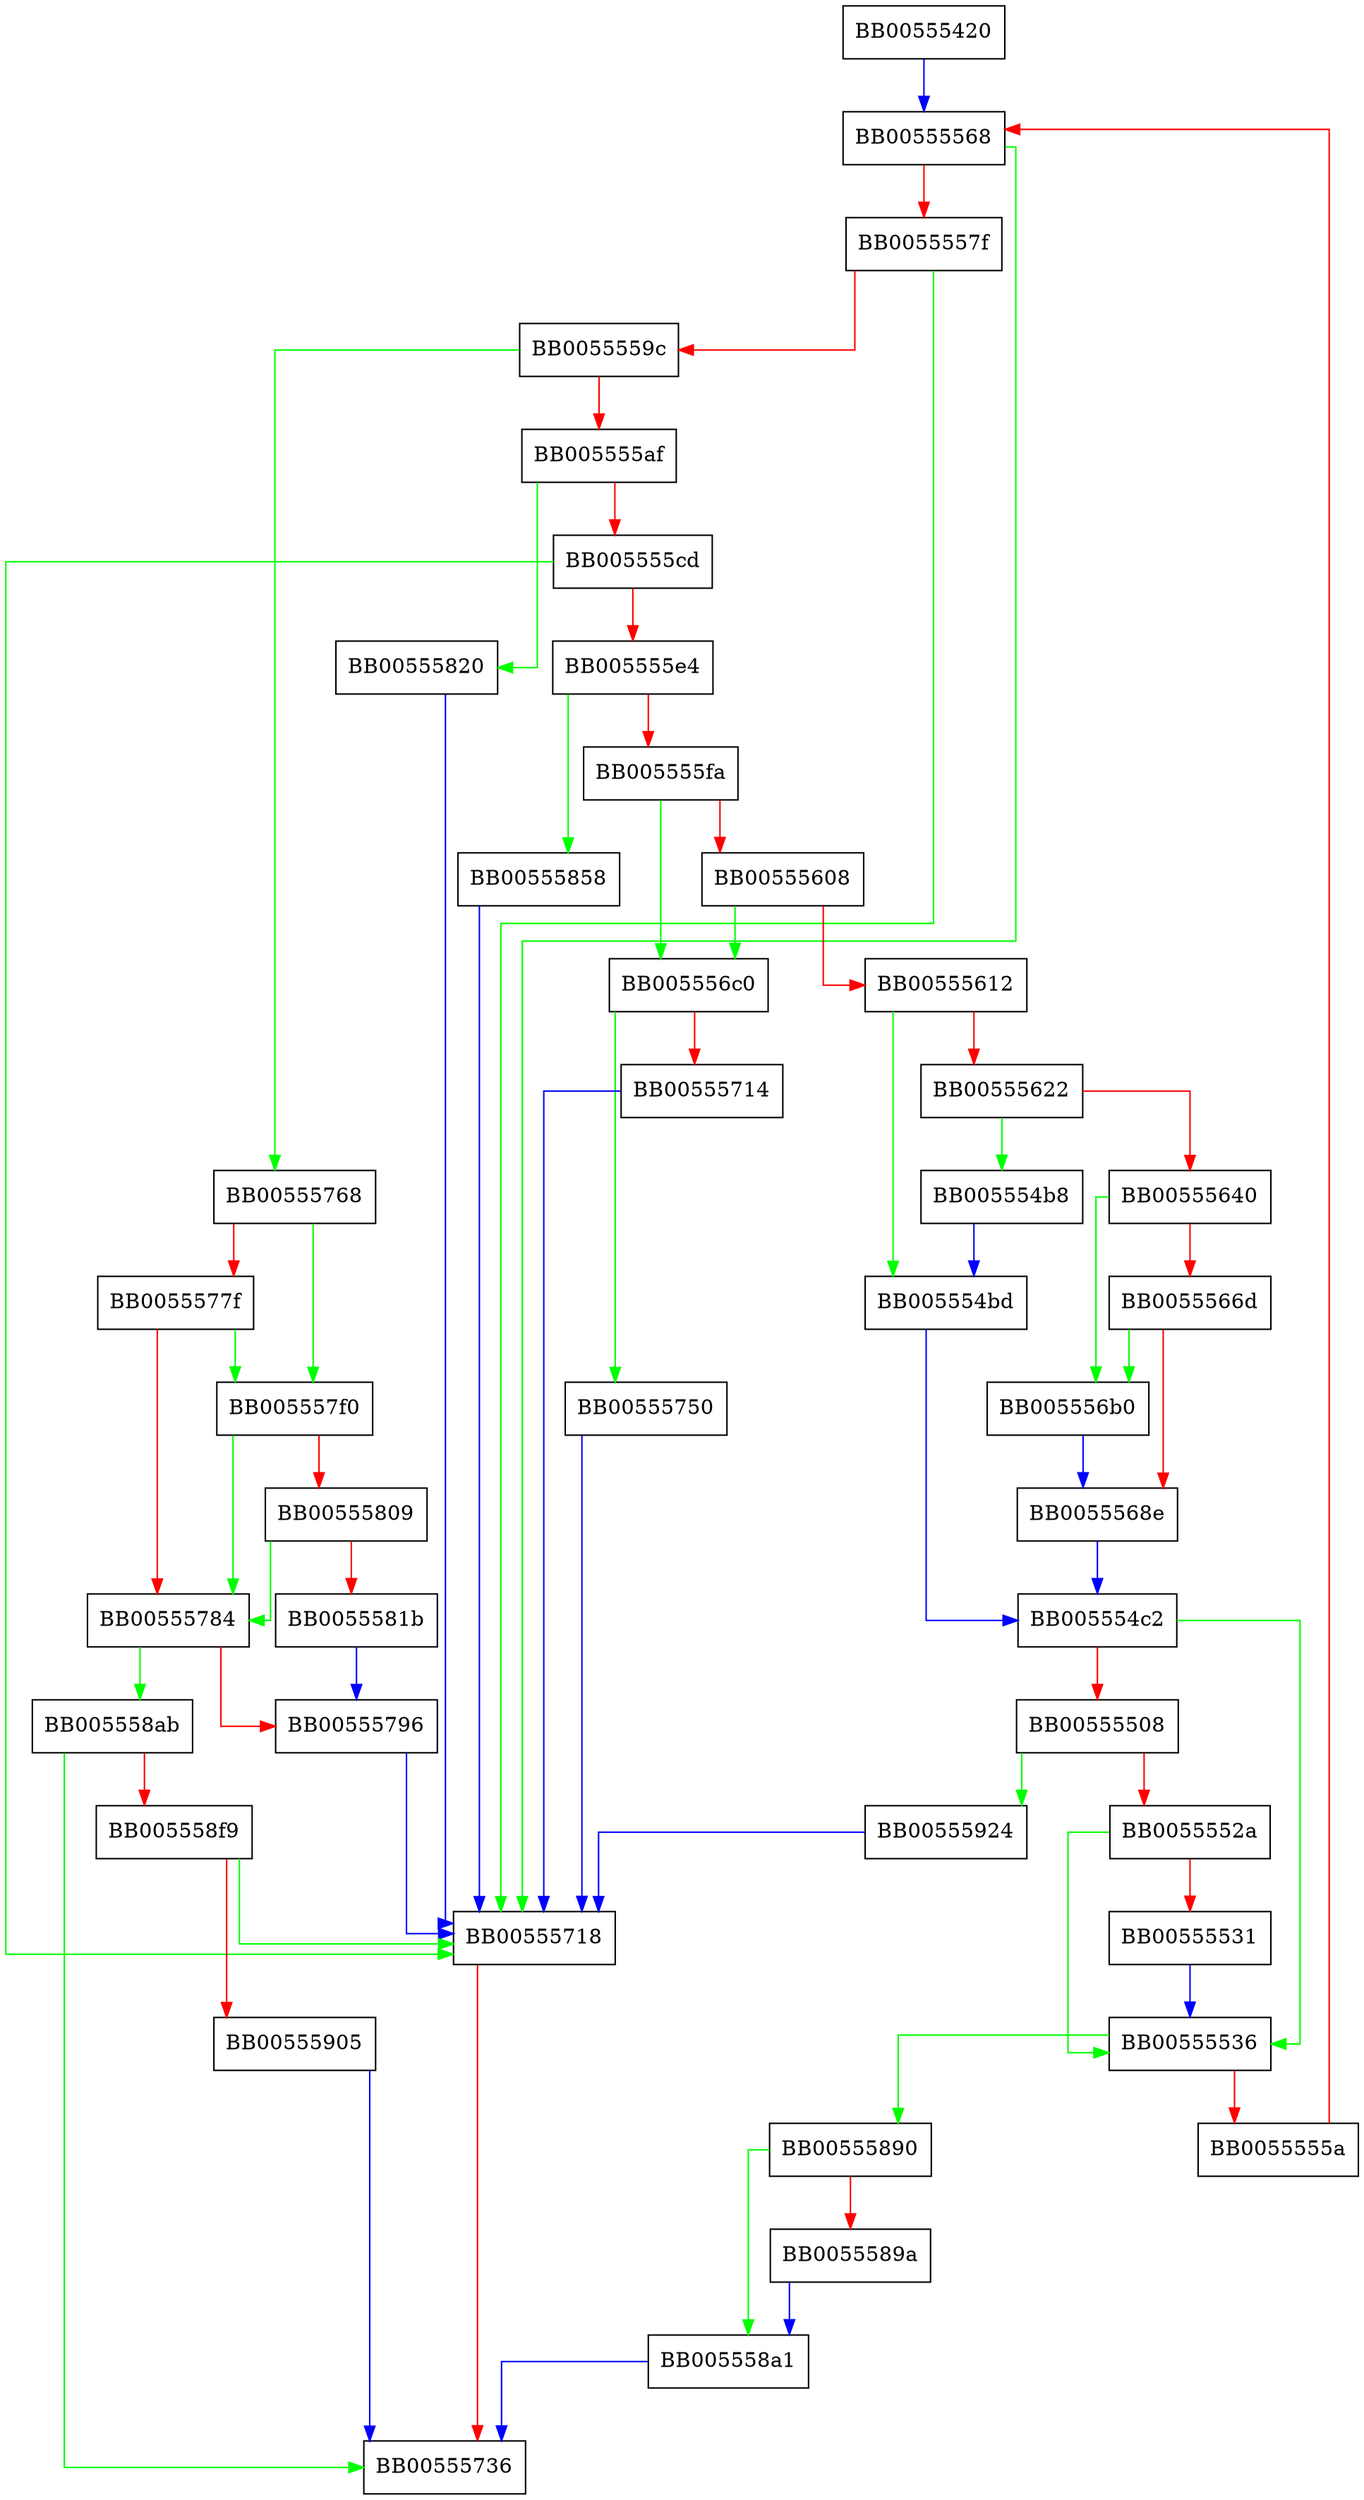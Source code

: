 digraph poll_for_response {
  node [shape="box"];
  graph [splines=ortho];
  BB00555420 -> BB00555568 [color="blue"];
  BB005554b8 -> BB005554bd [color="blue"];
  BB005554bd -> BB005554c2 [color="blue"];
  BB005554c2 -> BB00555536 [color="green"];
  BB005554c2 -> BB00555508 [color="red"];
  BB00555508 -> BB00555924 [color="green"];
  BB00555508 -> BB0055552a [color="red"];
  BB0055552a -> BB00555536 [color="green"];
  BB0055552a -> BB00555531 [color="red"];
  BB00555531 -> BB00555536 [color="blue"];
  BB00555536 -> BB00555890 [color="green"];
  BB00555536 -> BB0055555a [color="red"];
  BB0055555a -> BB00555568 [color="red"];
  BB00555568 -> BB00555718 [color="green"];
  BB00555568 -> BB0055557f [color="red"];
  BB0055557f -> BB00555718 [color="green"];
  BB0055557f -> BB0055559c [color="red"];
  BB0055559c -> BB00555768 [color="green"];
  BB0055559c -> BB005555af [color="red"];
  BB005555af -> BB00555820 [color="green"];
  BB005555af -> BB005555cd [color="red"];
  BB005555cd -> BB00555718 [color="green"];
  BB005555cd -> BB005555e4 [color="red"];
  BB005555e4 -> BB00555858 [color="green"];
  BB005555e4 -> BB005555fa [color="red"];
  BB005555fa -> BB005556c0 [color="green"];
  BB005555fa -> BB00555608 [color="red"];
  BB00555608 -> BB005556c0 [color="green"];
  BB00555608 -> BB00555612 [color="red"];
  BB00555612 -> BB005554bd [color="green"];
  BB00555612 -> BB00555622 [color="red"];
  BB00555622 -> BB005554b8 [color="green"];
  BB00555622 -> BB00555640 [color="red"];
  BB00555640 -> BB005556b0 [color="green"];
  BB00555640 -> BB0055566d [color="red"];
  BB0055566d -> BB005556b0 [color="green"];
  BB0055566d -> BB0055568e [color="red"];
  BB0055568e -> BB005554c2 [color="blue"];
  BB005556b0 -> BB0055568e [color="blue"];
  BB005556c0 -> BB00555750 [color="green"];
  BB005556c0 -> BB00555714 [color="red"];
  BB00555714 -> BB00555718 [color="blue"];
  BB00555718 -> BB00555736 [color="red"];
  BB00555750 -> BB00555718 [color="blue"];
  BB00555768 -> BB005557f0 [color="green"];
  BB00555768 -> BB0055577f [color="red"];
  BB0055577f -> BB005557f0 [color="green"];
  BB0055577f -> BB00555784 [color="red"];
  BB00555784 -> BB005558ab [color="green"];
  BB00555784 -> BB00555796 [color="red"];
  BB00555796 -> BB00555718 [color="blue"];
  BB005557f0 -> BB00555784 [color="green"];
  BB005557f0 -> BB00555809 [color="red"];
  BB00555809 -> BB00555784 [color="green"];
  BB00555809 -> BB0055581b [color="red"];
  BB0055581b -> BB00555796 [color="blue"];
  BB00555820 -> BB00555718 [color="blue"];
  BB00555858 -> BB00555718 [color="blue"];
  BB00555890 -> BB005558a1 [color="green"];
  BB00555890 -> BB0055589a [color="red"];
  BB0055589a -> BB005558a1 [color="blue"];
  BB005558a1 -> BB00555736 [color="blue"];
  BB005558ab -> BB00555736 [color="green"];
  BB005558ab -> BB005558f9 [color="red"];
  BB005558f9 -> BB00555718 [color="green"];
  BB005558f9 -> BB00555905 [color="red"];
  BB00555905 -> BB00555736 [color="blue"];
  BB00555924 -> BB00555718 [color="blue"];
}